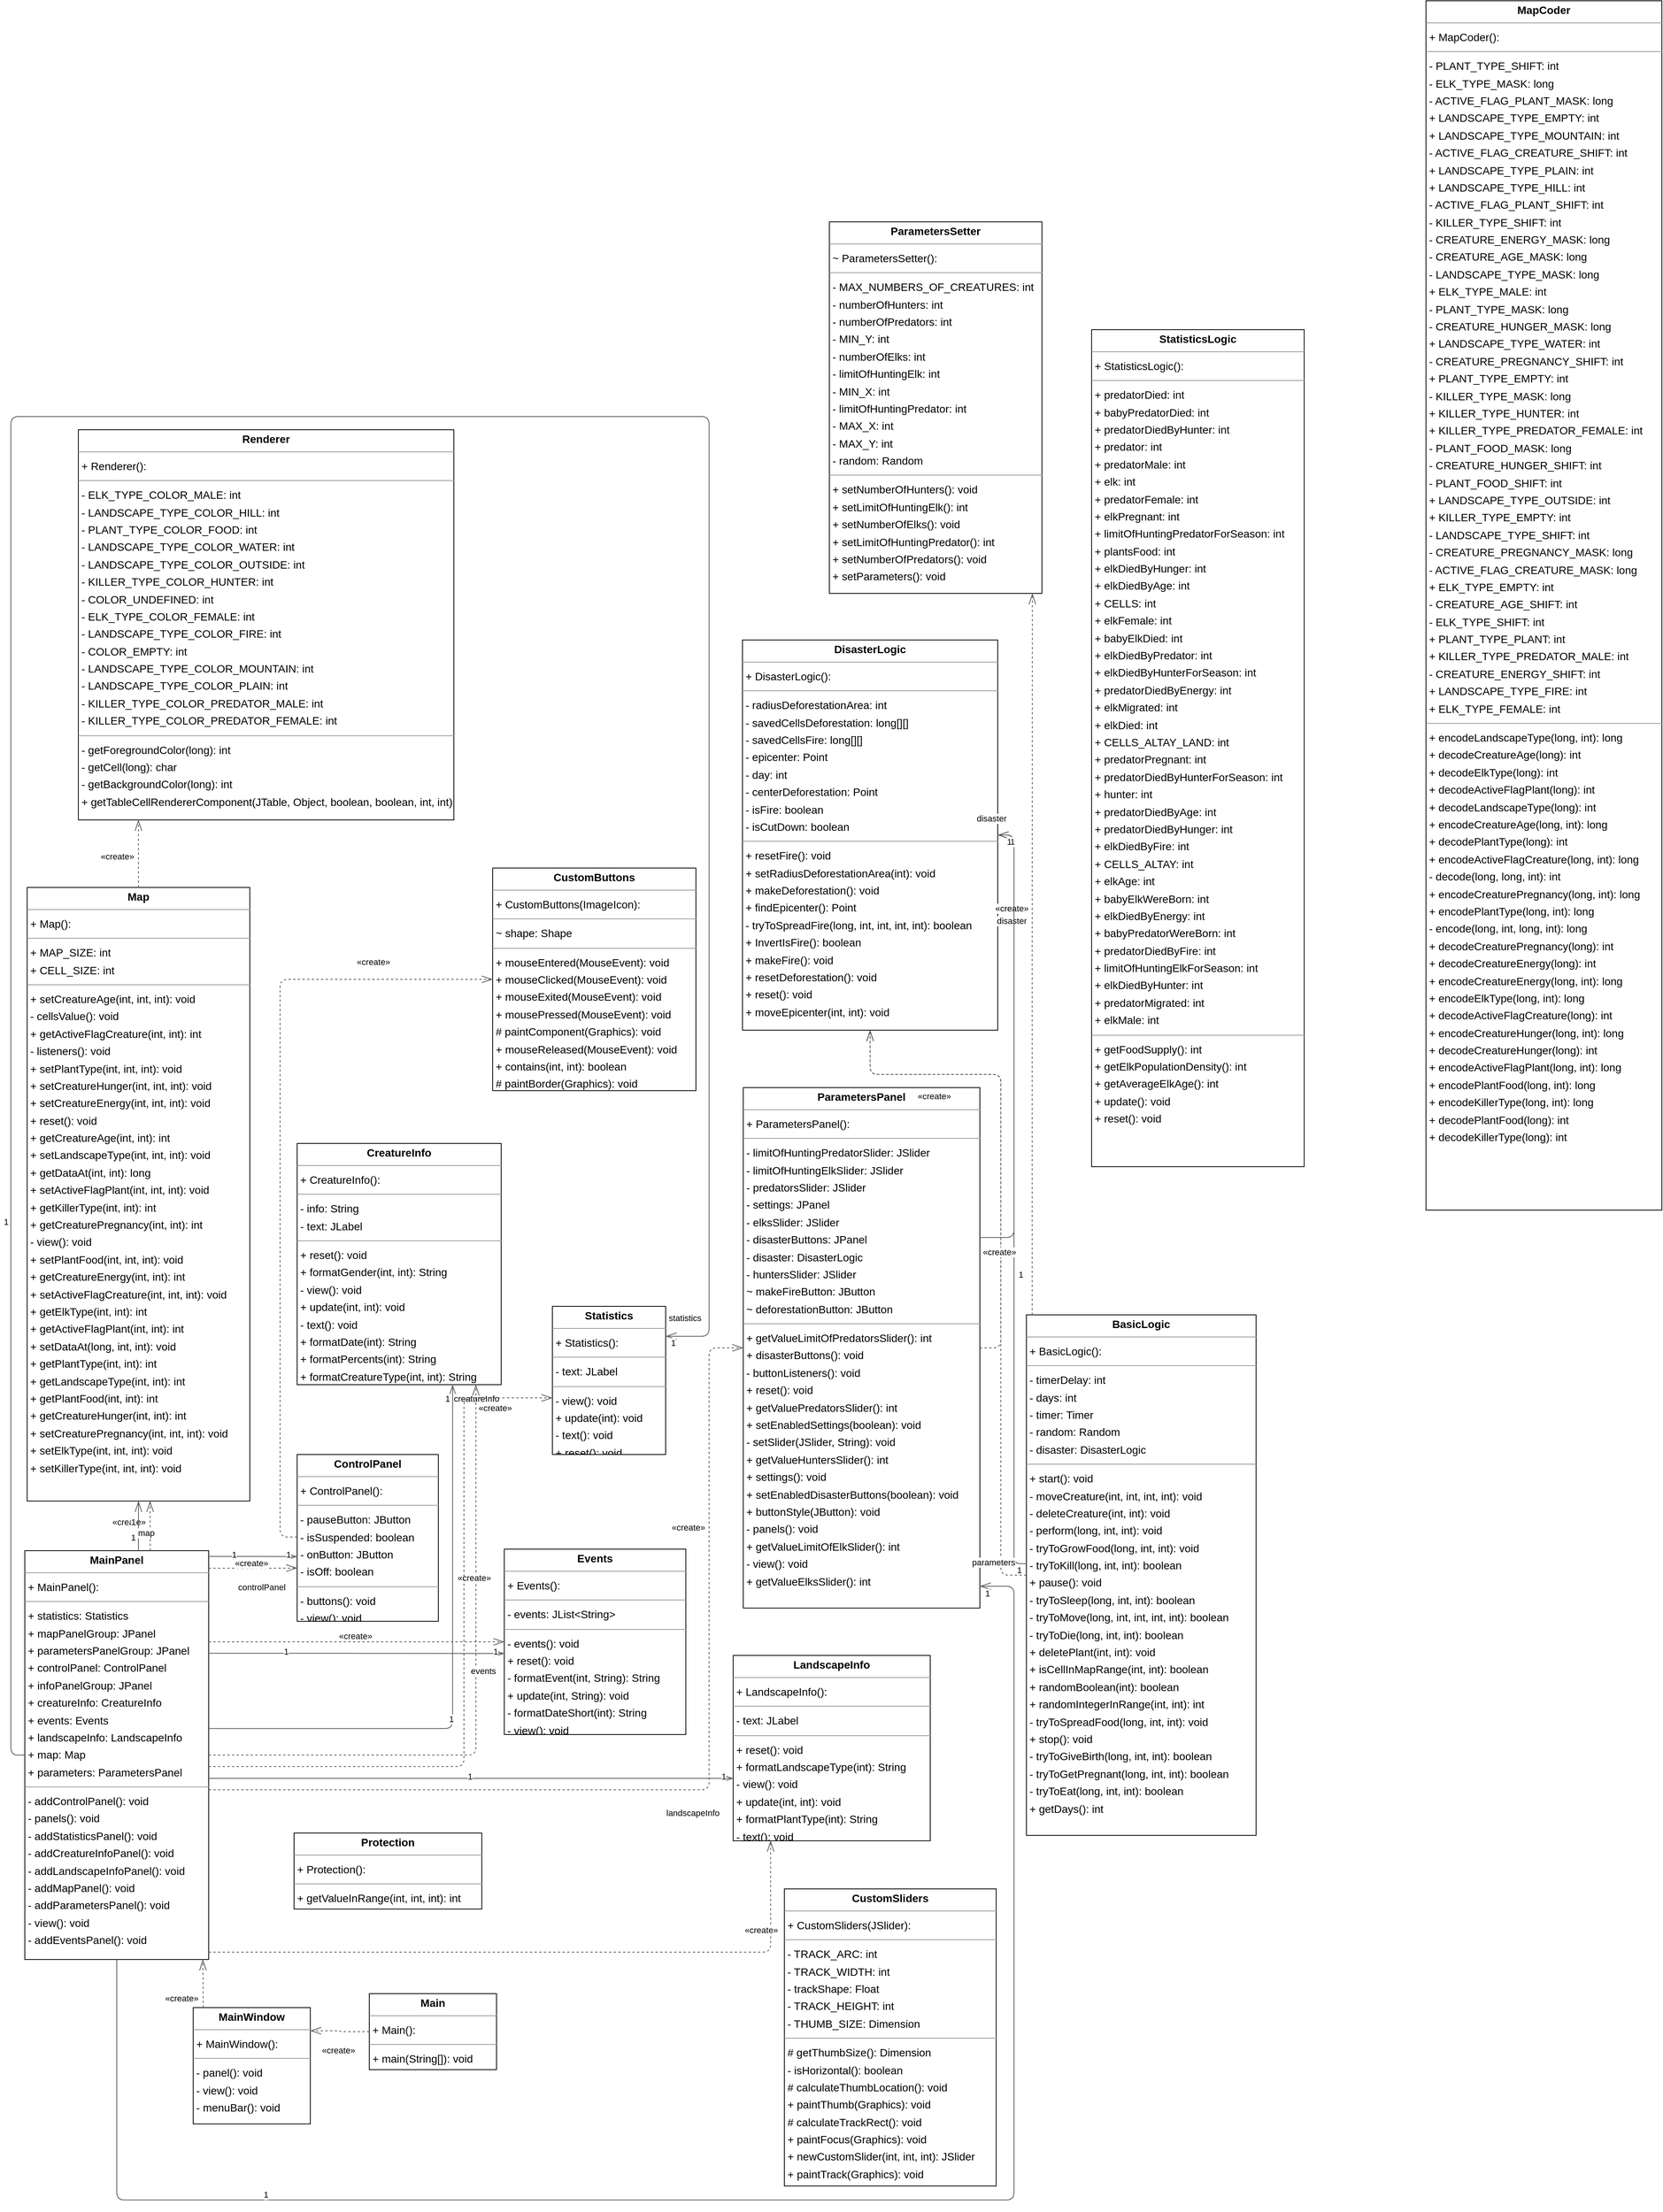 <mxGraphModel dx="0" dy="0" grid="1" gridSize="10" guides="1" tooltips="1" connect="1" arrows="1" fold="1" page="0" pageScale="1" background="none" math="0" shadow="0">
  <root>
    <mxCell id="0" />
    <mxCell id="1" parent="0" />
    <mxCell id="node7" parent="1" vertex="1" value="&lt;p style=&quot;margin:0px;margin-top:4px;text-align:center;&quot;&gt;&lt;b&gt;BasicLogic&lt;/b&gt;&lt;/p&gt;&lt;hr size=&quot;1&quot;/&gt;&lt;p style=&quot;margin:0 0 0 4px;line-height:1.6;&quot;&gt;+ BasicLogic(): &lt;/p&gt;&lt;hr size=&quot;1&quot;/&gt;&lt;p style=&quot;margin:0 0 0 4px;line-height:1.6;&quot;&gt;- timerDelay: int&lt;br/&gt;- days: int&lt;br/&gt;- timer: Timer&lt;br/&gt;- random: Random&lt;br/&gt;- disaster: DisasterLogic&lt;/p&gt;&lt;hr size=&quot;1&quot;/&gt;&lt;p style=&quot;margin:0 0 0 4px;line-height:1.6;&quot;&gt;+ start(): void&lt;br/&gt;- moveCreature(int, int, int, int): void&lt;br/&gt;- deleteCreature(int, int): void&lt;br/&gt;- perform(long, int, int): void&lt;br/&gt;- tryToGrowFood(long, int, int): void&lt;br/&gt;- tryToKill(long, int, int): boolean&lt;br/&gt;+ pause(): void&lt;br/&gt;- tryToSleep(long, int, int): boolean&lt;br/&gt;- tryToMove(long, int, int, int, int): boolean&lt;br/&gt;- tryToDie(long, int, int): boolean&lt;br/&gt;+ deletePlant(int, int): void&lt;br/&gt;+ isCellInMapRange(int, int): boolean&lt;br/&gt;+ randomBoolean(int): boolean&lt;br/&gt;+ randomIntegerInRange(int, int): int&lt;br/&gt;- tryToSpreadFood(long, int, int): void&lt;br/&gt;+ stop(): void&lt;br/&gt;- tryToGiveBirth(long, int, int): boolean&lt;br/&gt;- tryToGetPregnant(long, int, int): boolean&lt;br/&gt;- tryToEat(long, int, int): boolean&lt;br/&gt;+ getDays(): int&lt;/p&gt;" style="verticalAlign=top;align=left;overflow=fill;fontSize=14;fontFamily=Helvetica;html=1;rounded=0;shadow=0;comic=0;labelBackgroundColor=none;strokeWidth=1;">
      <mxGeometry x="1199" y="1680" width="296" height="671" as="geometry" />
    </mxCell>
    <mxCell id="node9" parent="1" vertex="1" value="&lt;p style=&quot;margin:0px;margin-top:4px;text-align:center;&quot;&gt;&lt;b&gt;ControlPanel&lt;/b&gt;&lt;/p&gt;&lt;hr size=&quot;1&quot;/&gt;&lt;p style=&quot;margin:0 0 0 4px;line-height:1.6;&quot;&gt;+ ControlPanel(): &lt;/p&gt;&lt;hr size=&quot;1&quot;/&gt;&lt;p style=&quot;margin:0 0 0 4px;line-height:1.6;&quot;&gt;- pauseButton: JButton&lt;br/&gt;- isSuspended: boolean&lt;br/&gt;- onButton: JButton&lt;br/&gt;- isOff: boolean&lt;/p&gt;&lt;hr size=&quot;1&quot;/&gt;&lt;p style=&quot;margin:0 0 0 4px;line-height:1.6;&quot;&gt;- buttons(): void&lt;br/&gt;- view(): void&lt;/p&gt;" style="verticalAlign=top;align=left;overflow=fill;fontSize=14;fontFamily=Helvetica;html=1;rounded=0;shadow=0;comic=0;labelBackgroundColor=none;strokeWidth=1;">
      <mxGeometry x="259" y="1860" width="182" height="215" as="geometry" />
    </mxCell>
    <mxCell id="node12" parent="1" vertex="1" value="&lt;p style=&quot;margin:0px;margin-top:4px;text-align:center;&quot;&gt;&lt;b&gt;CreatureInfo&lt;/b&gt;&lt;/p&gt;&lt;hr size=&quot;1&quot;/&gt;&lt;p style=&quot;margin:0 0 0 4px;line-height:1.6;&quot;&gt;+ CreatureInfo(): &lt;/p&gt;&lt;hr size=&quot;1&quot;/&gt;&lt;p style=&quot;margin:0 0 0 4px;line-height:1.6;&quot;&gt;- info: String&lt;br/&gt;- text: JLabel&lt;/p&gt;&lt;hr size=&quot;1&quot;/&gt;&lt;p style=&quot;margin:0 0 0 4px;line-height:1.6;&quot;&gt;+ reset(): void&lt;br/&gt;+ formatGender(int, int): String&lt;br/&gt;- view(): void&lt;br/&gt;+ update(int, int): void&lt;br/&gt;- text(): void&lt;br/&gt;+ formatDate(int): String&lt;br/&gt;+ formatPercents(int): String&lt;br/&gt;+ formatCreatureType(int, int): String&lt;/p&gt;" style="verticalAlign=top;align=left;overflow=fill;fontSize=14;fontFamily=Helvetica;html=1;rounded=0;shadow=0;comic=0;labelBackgroundColor=none;strokeWidth=1;">
      <mxGeometry x="259" y="1459" width="263" height="311" as="geometry" />
    </mxCell>
    <mxCell id="node16" parent="1" vertex="1" value="&lt;p style=&quot;margin:0px;margin-top:4px;text-align:center;&quot;&gt;&lt;b&gt;CustomButtons&lt;/b&gt;&lt;/p&gt;&lt;hr size=&quot;1&quot;/&gt;&lt;p style=&quot;margin:0 0 0 4px;line-height:1.6;&quot;&gt;+ CustomButtons(ImageIcon): &lt;/p&gt;&lt;hr size=&quot;1&quot;/&gt;&lt;p style=&quot;margin:0 0 0 4px;line-height:1.6;&quot;&gt;~ shape: Shape&lt;/p&gt;&lt;hr size=&quot;1&quot;/&gt;&lt;p style=&quot;margin:0 0 0 4px;line-height:1.6;&quot;&gt;+ mouseEntered(MouseEvent): void&lt;br/&gt;+ mouseClicked(MouseEvent): void&lt;br/&gt;+ mouseExited(MouseEvent): void&lt;br/&gt;+ mousePressed(MouseEvent): void&lt;br/&gt;# paintComponent(Graphics): void&lt;br/&gt;+ mouseReleased(MouseEvent): void&lt;br/&gt;+ contains(int, int): boolean&lt;br/&gt;# paintBorder(Graphics): void&lt;/p&gt;" style="verticalAlign=top;align=left;overflow=fill;fontSize=14;fontFamily=Helvetica;html=1;rounded=0;shadow=0;comic=0;labelBackgroundColor=none;strokeWidth=1;">
      <mxGeometry x="511" y="1104" width="262" height="287" as="geometry" />
    </mxCell>
    <mxCell id="node5" parent="1" vertex="1" value="&lt;p style=&quot;margin:0px;margin-top:4px;text-align:center;&quot;&gt;&lt;b&gt;CustomSliders&lt;/b&gt;&lt;/p&gt;&lt;hr size=&quot;1&quot;/&gt;&lt;p style=&quot;margin:0 0 0 4px;line-height:1.6;&quot;&gt;+ CustomSliders(JSlider): &lt;/p&gt;&lt;hr size=&quot;1&quot;/&gt;&lt;p style=&quot;margin:0 0 0 4px;line-height:1.6;&quot;&gt;- TRACK_ARC: int&lt;br/&gt;- TRACK_WIDTH: int&lt;br/&gt;- trackShape: Float&lt;br/&gt;- TRACK_HEIGHT: int&lt;br/&gt;- THUMB_SIZE: Dimension&lt;/p&gt;&lt;hr size=&quot;1&quot;/&gt;&lt;p style=&quot;margin:0 0 0 4px;line-height:1.6;&quot;&gt;# getThumbSize(): Dimension&lt;br/&gt;- isHorizontal(): boolean&lt;br/&gt;# calculateThumbLocation(): void&lt;br/&gt;+ paintThumb(Graphics): void&lt;br/&gt;# calculateTrackRect(): void&lt;br/&gt;+ paintFocus(Graphics): void&lt;br/&gt;+ newCustomSlider(int, int, int): JSlider&lt;br/&gt;+ paintTrack(Graphics): void&lt;/p&gt;" style="verticalAlign=top;align=left;overflow=fill;fontSize=14;fontFamily=Helvetica;html=1;rounded=0;shadow=0;comic=0;labelBackgroundColor=none;strokeWidth=1;">
      <mxGeometry x="887" y="2420" width="273" height="383" as="geometry" />
    </mxCell>
    <mxCell id="node4" parent="1" vertex="1" value="&lt;p style=&quot;margin:0px;margin-top:4px;text-align:center;&quot;&gt;&lt;b&gt;DisasterLogic&lt;/b&gt;&lt;/p&gt;&lt;hr size=&quot;1&quot;/&gt;&lt;p style=&quot;margin:0 0 0 4px;line-height:1.6;&quot;&gt;+ DisasterLogic(): &lt;/p&gt;&lt;hr size=&quot;1&quot;/&gt;&lt;p style=&quot;margin:0 0 0 4px;line-height:1.6;&quot;&gt;- radiusDeforestationArea: int&lt;br/&gt;- savedCellsDeforestation: long[][]&lt;br/&gt;- savedCellsFire: long[][]&lt;br/&gt;- epicenter: Point&lt;br/&gt;- day: int&lt;br/&gt;- centerDeforestation: Point&lt;br/&gt;- isFire: boolean&lt;br/&gt;- isCutDown: boolean&lt;/p&gt;&lt;hr size=&quot;1&quot;/&gt;&lt;p style=&quot;margin:0 0 0 4px;line-height:1.6;&quot;&gt;+ resetFire(): void&lt;br/&gt;+ setRadiusDeforestationArea(int): void&lt;br/&gt;+ makeDeforestation(): void&lt;br/&gt;+ findEpicenter(): Point&lt;br/&gt;- tryToSpreadFire(long, int, int, int, int): boolean&lt;br/&gt;+ InvertIsFire(): boolean&lt;br/&gt;+ makeFire(): void&lt;br/&gt;+ resetDeforestation(): void&lt;br/&gt;+ reset(): void&lt;br/&gt;+ moveEpicenter(int, int): void&lt;/p&gt;" style="verticalAlign=top;align=left;overflow=fill;fontSize=14;fontFamily=Helvetica;html=1;rounded=0;shadow=0;comic=0;labelBackgroundColor=none;strokeWidth=1;">
      <mxGeometry x="833" y="810" width="329" height="503" as="geometry" />
    </mxCell>
    <mxCell id="node6" parent="1" vertex="1" value="&lt;p style=&quot;margin:0px;margin-top:4px;text-align:center;&quot;&gt;&lt;b&gt;Events&lt;/b&gt;&lt;/p&gt;&lt;hr size=&quot;1&quot;/&gt;&lt;p style=&quot;margin:0 0 0 4px;line-height:1.6;&quot;&gt;+ Events(): &lt;/p&gt;&lt;hr size=&quot;1&quot;/&gt;&lt;p style=&quot;margin:0 0 0 4px;line-height:1.6;&quot;&gt;- events: JList&amp;lt;String&amp;gt;&lt;/p&gt;&lt;hr size=&quot;1&quot;/&gt;&lt;p style=&quot;margin:0 0 0 4px;line-height:1.6;&quot;&gt;- events(): void&lt;br/&gt;+ reset(): void&lt;br/&gt;- formatEvent(int, String): String&lt;br/&gt;+ update(int, String): void&lt;br/&gt;- formatDateShort(int): String&lt;br/&gt;- view(): void&lt;/p&gt;" style="verticalAlign=top;align=left;overflow=fill;fontSize=14;fontFamily=Helvetica;html=1;rounded=0;shadow=0;comic=0;labelBackgroundColor=none;strokeWidth=1;">
      <mxGeometry x="526" y="1982" width="234" height="239" as="geometry" />
    </mxCell>
    <mxCell id="node0" parent="1" vertex="1" value="&lt;p style=&quot;margin:0px;margin-top:4px;text-align:center;&quot;&gt;&lt;b&gt;LandscapeInfo&lt;/b&gt;&lt;/p&gt;&lt;hr size=&quot;1&quot;/&gt;&lt;p style=&quot;margin:0 0 0 4px;line-height:1.6;&quot;&gt;+ LandscapeInfo(): &lt;/p&gt;&lt;hr size=&quot;1&quot;/&gt;&lt;p style=&quot;margin:0 0 0 4px;line-height:1.6;&quot;&gt;- text: JLabel&lt;/p&gt;&lt;hr size=&quot;1&quot;/&gt;&lt;p style=&quot;margin:0 0 0 4px;line-height:1.6;&quot;&gt;+ reset(): void&lt;br/&gt;+ formatLandscapeType(int): String&lt;br/&gt;- view(): void&lt;br/&gt;+ update(int, int): void&lt;br/&gt;+ formatPlantType(int): String&lt;br/&gt;- text(): void&lt;/p&gt;" style="verticalAlign=top;align=left;overflow=fill;fontSize=14;fontFamily=Helvetica;html=1;rounded=0;shadow=0;comic=0;labelBackgroundColor=none;strokeWidth=1;">
      <mxGeometry x="821" y="2119" width="254" height="239" as="geometry" />
    </mxCell>
    <mxCell id="node10" parent="1" vertex="1" value="&lt;p style=&quot;margin:0px;margin-top:4px;text-align:center;&quot;&gt;&lt;b&gt;Main&lt;/b&gt;&lt;/p&gt;&lt;hr size=&quot;1&quot;/&gt;&lt;p style=&quot;margin:0 0 0 4px;line-height:1.6;&quot;&gt;+ Main(): &lt;/p&gt;&lt;hr size=&quot;1&quot;/&gt;&lt;p style=&quot;margin:0 0 0 4px;line-height:1.6;&quot;&gt;+ main(String[]): void&lt;/p&gt;" style="verticalAlign=top;align=left;overflow=fill;fontSize=14;fontFamily=Helvetica;html=1;rounded=0;shadow=0;comic=0;labelBackgroundColor=none;strokeWidth=1;">
      <mxGeometry x="352" y="2555" width="164" height="98" as="geometry" />
    </mxCell>
    <mxCell id="node13" parent="1" vertex="1" value="&lt;p style=&quot;margin:0px;margin-top:4px;text-align:center;&quot;&gt;&lt;b&gt;MainPanel&lt;/b&gt;&lt;/p&gt;&lt;hr size=&quot;1&quot;/&gt;&lt;p style=&quot;margin:0 0 0 4px;line-height:1.6;&quot;&gt;+ MainPanel(): &lt;/p&gt;&lt;hr size=&quot;1&quot;/&gt;&lt;p style=&quot;margin:0 0 0 4px;line-height:1.6;&quot;&gt;+ statistics: Statistics&lt;br/&gt;+ mapPanelGroup: JPanel&lt;br/&gt;+ parametersPanelGroup: JPanel&lt;br/&gt;+ controlPanel: ControlPanel&lt;br/&gt;+ infoPanelGroup: JPanel&lt;br/&gt;+ creatureInfo: CreatureInfo&lt;br/&gt;+ events: Events&lt;br/&gt;+ landscapeInfo: LandscapeInfo&lt;br/&gt;+ map: Map&lt;br/&gt;+ parameters: ParametersPanel&lt;/p&gt;&lt;hr size=&quot;1&quot;/&gt;&lt;p style=&quot;margin:0 0 0 4px;line-height:1.6;&quot;&gt;- addControlPanel(): void&lt;br/&gt;- panels(): void&lt;br/&gt;- addStatisticsPanel(): void&lt;br/&gt;- addCreatureInfoPanel(): void&lt;br/&gt;- addLandscapeInfoPanel(): void&lt;br/&gt;- addMapPanel(): void&lt;br/&gt;- addParametersPanel(): void&lt;br/&gt;- view(): void&lt;br/&gt;- addEventsPanel(): void&lt;/p&gt;" style="verticalAlign=top;align=left;overflow=fill;fontSize=14;fontFamily=Helvetica;html=1;rounded=0;shadow=0;comic=0;labelBackgroundColor=none;strokeWidth=1;">
      <mxGeometry x="-92" y="1984" width="237" height="527" as="geometry" />
    </mxCell>
    <mxCell id="node14" parent="1" vertex="1" value="&lt;p style=&quot;margin:0px;margin-top:4px;text-align:center;&quot;&gt;&lt;b&gt;MainWindow&lt;/b&gt;&lt;/p&gt;&lt;hr size=&quot;1&quot;/&gt;&lt;p style=&quot;margin:0 0 0 4px;line-height:1.6;&quot;&gt;+ MainWindow(): &lt;/p&gt;&lt;hr size=&quot;1&quot;/&gt;&lt;p style=&quot;margin:0 0 0 4px;line-height:1.6;&quot;&gt;- panel(): void&lt;br/&gt;- view(): void&lt;br/&gt;- menuBar(): void&lt;/p&gt;" style="verticalAlign=top;align=left;overflow=fill;fontSize=14;fontFamily=Helvetica;html=1;rounded=0;shadow=0;comic=0;labelBackgroundColor=none;strokeWidth=1;">
      <mxGeometry x="125" y="2573" width="151" height="150" as="geometry" />
    </mxCell>
    <mxCell id="node18" parent="1" vertex="1" value="&lt;p style=&quot;margin:0px;margin-top:4px;text-align:center;&quot;&gt;&lt;b&gt;Map&lt;/b&gt;&lt;/p&gt;&lt;hr size=&quot;1&quot;/&gt;&lt;p style=&quot;margin:0 0 0 4px;line-height:1.6;&quot;&gt;+ Map(): &lt;/p&gt;&lt;hr size=&quot;1&quot;/&gt;&lt;p style=&quot;margin:0 0 0 4px;line-height:1.6;&quot;&gt;+ MAP_SIZE: int&lt;br/&gt;+ CELL_SIZE: int&lt;/p&gt;&lt;hr size=&quot;1&quot;/&gt;&lt;p style=&quot;margin:0 0 0 4px;line-height:1.6;&quot;&gt;+ setCreatureAge(int, int, int): void&lt;br/&gt;- cellsValue(): void&lt;br/&gt;+ getActiveFlagCreature(int, int): int&lt;br/&gt;- listeners(): void&lt;br/&gt;+ setPlantType(int, int, int): void&lt;br/&gt;+ setCreatureHunger(int, int, int): void&lt;br/&gt;+ setCreatureEnergy(int, int, int): void&lt;br/&gt;+ reset(): void&lt;br/&gt;+ getCreatureAge(int, int): int&lt;br/&gt;+ setLandscapeType(int, int, int): void&lt;br/&gt;+ getDataAt(int, int): long&lt;br/&gt;+ setActiveFlagPlant(int, int, int): void&lt;br/&gt;+ getKillerType(int, int): int&lt;br/&gt;+ getCreaturePregnancy(int, int): int&lt;br/&gt;- view(): void&lt;br/&gt;+ setPlantFood(int, int, int): void&lt;br/&gt;+ getCreatureEnergy(int, int): int&lt;br/&gt;+ setActiveFlagCreature(int, int, int): void&lt;br/&gt;+ getElkType(int, int): int&lt;br/&gt;+ getActiveFlagPlant(int, int): int&lt;br/&gt;+ setDataAt(long, int, int): void&lt;br/&gt;+ getPlantType(int, int): int&lt;br/&gt;+ getLandscapeType(int, int): int&lt;br/&gt;+ getPlantFood(int, int): int&lt;br/&gt;+ getCreatureHunger(int, int): int&lt;br/&gt;+ setCreaturePregnancy(int, int, int): void&lt;br/&gt;+ setElkType(int, int, int): void&lt;br/&gt;+ setKillerType(int, int, int): void&lt;/p&gt;" style="verticalAlign=top;align=left;overflow=fill;fontSize=14;fontFamily=Helvetica;html=1;rounded=0;shadow=0;comic=0;labelBackgroundColor=none;strokeWidth=1;">
      <mxGeometry x="-89" y="1129" width="287" height="791" as="geometry" />
    </mxCell>
    <mxCell id="node1" parent="1" vertex="1" value="&lt;p style=&quot;margin:0px;margin-top:4px;text-align:center;&quot;&gt;&lt;b&gt;MapCoder&lt;/b&gt;&lt;/p&gt;&lt;hr size=&quot;1&quot;/&gt;&lt;p style=&quot;margin:0 0 0 4px;line-height:1.6;&quot;&gt;+ MapCoder(): &lt;/p&gt;&lt;hr size=&quot;1&quot;/&gt;&lt;p style=&quot;margin:0 0 0 4px;line-height:1.6;&quot;&gt;- PLANT_TYPE_SHIFT: int&lt;br/&gt;- ELK_TYPE_MASK: long&lt;br/&gt;- ACTIVE_FLAG_PLANT_MASK: long&lt;br/&gt;+ LANDSCAPE_TYPE_EMPTY: int&lt;br/&gt;+ LANDSCAPE_TYPE_MOUNTAIN: int&lt;br/&gt;- ACTIVE_FLAG_CREATURE_SHIFT: int&lt;br/&gt;+ LANDSCAPE_TYPE_PLAIN: int&lt;br/&gt;+ LANDSCAPE_TYPE_HILL: int&lt;br/&gt;- ACTIVE_FLAG_PLANT_SHIFT: int&lt;br/&gt;- KILLER_TYPE_SHIFT: int&lt;br/&gt;- CREATURE_ENERGY_MASK: long&lt;br/&gt;- CREATURE_AGE_MASK: long&lt;br/&gt;- LANDSCAPE_TYPE_MASK: long&lt;br/&gt;+ ELK_TYPE_MALE: int&lt;br/&gt;- PLANT_TYPE_MASK: long&lt;br/&gt;- CREATURE_HUNGER_MASK: long&lt;br/&gt;+ LANDSCAPE_TYPE_WATER: int&lt;br/&gt;- CREATURE_PREGNANCY_SHIFT: int&lt;br/&gt;+ PLANT_TYPE_EMPTY: int&lt;br/&gt;- KILLER_TYPE_MASK: long&lt;br/&gt;+ KILLER_TYPE_HUNTER: int&lt;br/&gt;+ KILLER_TYPE_PREDATOR_FEMALE: int&lt;br/&gt;- PLANT_FOOD_MASK: long&lt;br/&gt;- CREATURE_HUNGER_SHIFT: int&lt;br/&gt;- PLANT_FOOD_SHIFT: int&lt;br/&gt;+ LANDSCAPE_TYPE_OUTSIDE: int&lt;br/&gt;+ KILLER_TYPE_EMPTY: int&lt;br/&gt;- LANDSCAPE_TYPE_SHIFT: int&lt;br/&gt;- CREATURE_PREGNANCY_MASK: long&lt;br/&gt;- ACTIVE_FLAG_CREATURE_MASK: long&lt;br/&gt;+ ELK_TYPE_EMPTY: int&lt;br/&gt;- CREATURE_AGE_SHIFT: int&lt;br/&gt;- ELK_TYPE_SHIFT: int&lt;br/&gt;+ PLANT_TYPE_PLANT: int&lt;br/&gt;+ KILLER_TYPE_PREDATOR_MALE: int&lt;br/&gt;- CREATURE_ENERGY_SHIFT: int&lt;br/&gt;+ LANDSCAPE_TYPE_FIRE: int&lt;br/&gt;+ ELK_TYPE_FEMALE: int&lt;/p&gt;&lt;hr size=&quot;1&quot;/&gt;&lt;p style=&quot;margin:0 0 0 4px;line-height:1.6;&quot;&gt;+ encodeLandscapeType(long, int): long&lt;br/&gt;+ decodeCreatureAge(long): int&lt;br/&gt;+ decodeElkType(long): int&lt;br/&gt;+ decodeActiveFlagPlant(long): int&lt;br/&gt;+ decodeLandscapeType(long): int&lt;br/&gt;+ encodeCreatureAge(long, int): long&lt;br/&gt;+ decodePlantType(long): int&lt;br/&gt;+ encodeActiveFlagCreature(long, int): long&lt;br/&gt;- decode(long, long, int): int&lt;br/&gt;+ encodeCreaturePregnancy(long, int): long&lt;br/&gt;+ encodePlantType(long, int): long&lt;br/&gt;- encode(long, int, long, int): long&lt;br/&gt;+ decodeCreaturePregnancy(long): int&lt;br/&gt;+ decodeCreatureEnergy(long): int&lt;br/&gt;+ encodeCreatureEnergy(long, int): long&lt;br/&gt;+ encodeElkType(long, int): long&lt;br/&gt;+ decodeActiveFlagCreature(long): int&lt;br/&gt;+ encodeCreatureHunger(long, int): long&lt;br/&gt;+ decodeCreatureHunger(long): int&lt;br/&gt;+ encodeActiveFlagPlant(long, int): long&lt;br/&gt;+ encodePlantFood(long, int): long&lt;br/&gt;+ encodeKillerType(long, int): long&lt;br/&gt;+ decodePlantFood(long): int&lt;br/&gt;+ decodeKillerType(long): int&lt;/p&gt;" style="verticalAlign=top;align=left;overflow=fill;fontSize=14;fontFamily=Helvetica;html=1;rounded=0;shadow=0;comic=0;labelBackgroundColor=none;strokeWidth=1;">
      <mxGeometry x="1714" y="-14" width="304" height="1559" as="geometry" />
    </mxCell>
    <mxCell id="node3" parent="1" vertex="1" value="&lt;p style=&quot;margin:0px;margin-top:4px;text-align:center;&quot;&gt;&lt;b&gt;ParametersPanel&lt;/b&gt;&lt;/p&gt;&lt;hr size=&quot;1&quot;/&gt;&lt;p style=&quot;margin:0 0 0 4px;line-height:1.6;&quot;&gt;+ ParametersPanel(): &lt;/p&gt;&lt;hr size=&quot;1&quot;/&gt;&lt;p style=&quot;margin:0 0 0 4px;line-height:1.6;&quot;&gt;- limitOfHuntingPredatorSlider: JSlider&lt;br/&gt;- limitOfHuntingElkSlider: JSlider&lt;br/&gt;- predatorsSlider: JSlider&lt;br/&gt;- settings: JPanel&lt;br/&gt;- elksSlider: JSlider&lt;br/&gt;- disasterButtons: JPanel&lt;br/&gt;- disaster: DisasterLogic&lt;br/&gt;- huntersSlider: JSlider&lt;br/&gt;~ makeFireButton: JButton&lt;br/&gt;~ deforestationButton: JButton&lt;/p&gt;&lt;hr size=&quot;1&quot;/&gt;&lt;p style=&quot;margin:0 0 0 4px;line-height:1.6;&quot;&gt;+ getValueLimitOfPredatorsSlider(): int&lt;br/&gt;+ disasterButtons(): void&lt;br/&gt;- buttonListeners(): void&lt;br/&gt;+ reset(): void&lt;br/&gt;+ getValuePredatorsSlider(): int&lt;br/&gt;+ setEnabledSettings(boolean): void&lt;br/&gt;- setSlider(JSlider, String): void&lt;br/&gt;+ getValueHuntersSlider(): int&lt;br/&gt;+ settings(): void&lt;br/&gt;+ setEnabledDisasterButtons(boolean): void&lt;br/&gt;+ buttonStyle(JButton): void&lt;br/&gt;- panels(): void&lt;br/&gt;+ getValueLimitOfElkSlider(): int&lt;br/&gt;- view(): void&lt;br/&gt;+ getValueElksSlider(): int&lt;/p&gt;" style="verticalAlign=top;align=left;overflow=fill;fontSize=14;fontFamily=Helvetica;html=1;rounded=0;shadow=0;comic=0;labelBackgroundColor=none;strokeWidth=1;">
      <mxGeometry x="834" y="1387" width="305" height="671" as="geometry" />
    </mxCell>
    <mxCell id="node15" parent="1" vertex="1" value="&lt;p style=&quot;margin:0px;margin-top:4px;text-align:center;&quot;&gt;&lt;b&gt;ParametersSetter&lt;/b&gt;&lt;/p&gt;&lt;hr size=&quot;1&quot;/&gt;&lt;p style=&quot;margin:0 0 0 4px;line-height:1.6;&quot;&gt;~ ParametersSetter(): &lt;/p&gt;&lt;hr size=&quot;1&quot;/&gt;&lt;p style=&quot;margin:0 0 0 4px;line-height:1.6;&quot;&gt;- MAX_NUMBERS_OF_CREATURES: int&lt;br/&gt;- numberOfHunters: int&lt;br/&gt;- numberOfPredators: int&lt;br/&gt;- MIN_Y: int&lt;br/&gt;- numberOfElks: int&lt;br/&gt;- limitOfHuntingElk: int&lt;br/&gt;- MIN_X: int&lt;br/&gt;- limitOfHuntingPredator: int&lt;br/&gt;- MAX_X: int&lt;br/&gt;- MAX_Y: int&lt;br/&gt;- random: Random&lt;/p&gt;&lt;hr size=&quot;1&quot;/&gt;&lt;p style=&quot;margin:0 0 0 4px;line-height:1.6;&quot;&gt;+ setNumberOfHunters(): void&lt;br/&gt;+ setLimitOfHuntingElk(): int&lt;br/&gt;+ setNumberOfElks(): void&lt;br/&gt;+ setLimitOfHuntingPredator(): int&lt;br/&gt;+ setNumberOfPredators(): void&lt;br/&gt;+ setParameters(): void&lt;/p&gt;" style="verticalAlign=top;align=left;overflow=fill;fontSize=14;fontFamily=Helvetica;html=1;rounded=0;shadow=0;comic=0;labelBackgroundColor=none;strokeWidth=1;">
      <mxGeometry x="945" y="271" width="274" height="479" as="geometry" />
    </mxCell>
    <mxCell id="node2" parent="1" vertex="1" value="&lt;p style=&quot;margin:0px;margin-top:4px;text-align:center;&quot;&gt;&lt;b&gt;Protection&lt;/b&gt;&lt;/p&gt;&lt;hr size=&quot;1&quot;/&gt;&lt;p style=&quot;margin:0 0 0 4px;line-height:1.6;&quot;&gt;+ Protection(): &lt;/p&gt;&lt;hr size=&quot;1&quot;/&gt;&lt;p style=&quot;margin:0 0 0 4px;line-height:1.6;&quot;&gt;+ getValueInRange(int, int, int): int&lt;/p&gt;" style="verticalAlign=top;align=left;overflow=fill;fontSize=14;fontFamily=Helvetica;html=1;rounded=0;shadow=0;comic=0;labelBackgroundColor=none;strokeWidth=1;">
      <mxGeometry x="255" y="2348" width="242" height="98" as="geometry" />
    </mxCell>
    <mxCell id="node11" parent="1" vertex="1" value="&lt;p style=&quot;margin:0px;margin-top:4px;text-align:center;&quot;&gt;&lt;b&gt;Renderer&lt;/b&gt;&lt;/p&gt;&lt;hr size=&quot;1&quot;/&gt;&lt;p style=&quot;margin:0 0 0 4px;line-height:1.6;&quot;&gt;+ Renderer(): &lt;/p&gt;&lt;hr size=&quot;1&quot;/&gt;&lt;p style=&quot;margin:0 0 0 4px;line-height:1.6;&quot;&gt;- ELK_TYPE_COLOR_MALE: int&lt;br/&gt;- LANDSCAPE_TYPE_COLOR_HILL: int&lt;br/&gt;- PLANT_TYPE_COLOR_FOOD: int&lt;br/&gt;- LANDSCAPE_TYPE_COLOR_WATER: int&lt;br/&gt;- LANDSCAPE_TYPE_COLOR_OUTSIDE: int&lt;br/&gt;- KILLER_TYPE_COLOR_HUNTER: int&lt;br/&gt;- COLOR_UNDEFINED: int&lt;br/&gt;- ELK_TYPE_COLOR_FEMALE: int&lt;br/&gt;- LANDSCAPE_TYPE_COLOR_FIRE: int&lt;br/&gt;- COLOR_EMPTY: int&lt;br/&gt;- LANDSCAPE_TYPE_COLOR_MOUNTAIN: int&lt;br/&gt;- LANDSCAPE_TYPE_COLOR_PLAIN: int&lt;br/&gt;- KILLER_TYPE_COLOR_PREDATOR_MALE: int&lt;br/&gt;- KILLER_TYPE_COLOR_PREDATOR_FEMALE: int&lt;/p&gt;&lt;hr size=&quot;1&quot;/&gt;&lt;p style=&quot;margin:0 0 0 4px;line-height:1.6;&quot;&gt;- getForegroundColor(long): int&lt;br/&gt;- getCell(long): char&lt;br/&gt;- getBackgroundColor(long): int&lt;br/&gt;+ getTableCellRendererComponent(JTable, Object, boolean, boolean, int, int): Component&lt;/p&gt;" style="verticalAlign=top;align=left;overflow=fill;fontSize=14;fontFamily=Helvetica;html=1;rounded=0;shadow=0;comic=0;labelBackgroundColor=none;strokeWidth=1;">
      <mxGeometry x="-23" y="539" width="484" height="503" as="geometry" />
    </mxCell>
    <mxCell id="node8" parent="1" vertex="1" value="&lt;p style=&quot;margin:0px;margin-top:4px;text-align:center;&quot;&gt;&lt;b&gt;Statistics&lt;/b&gt;&lt;/p&gt;&lt;hr size=&quot;1&quot;/&gt;&lt;p style=&quot;margin:0 0 0 4px;line-height:1.6;&quot;&gt;+ Statistics(): &lt;/p&gt;&lt;hr size=&quot;1&quot;/&gt;&lt;p style=&quot;margin:0 0 0 4px;line-height:1.6;&quot;&gt;- text: JLabel&lt;/p&gt;&lt;hr size=&quot;1&quot;/&gt;&lt;p style=&quot;margin:0 0 0 4px;line-height:1.6;&quot;&gt;- view(): void&lt;br/&gt;+ update(int): void&lt;br/&gt;- text(): void&lt;br/&gt;+ reset(): void&lt;/p&gt;" style="verticalAlign=top;align=left;overflow=fill;fontSize=14;fontFamily=Helvetica;html=1;rounded=0;shadow=0;comic=0;labelBackgroundColor=none;strokeWidth=1;">
      <mxGeometry x="588" y="1669" width="146" height="191" as="geometry" />
    </mxCell>
    <mxCell id="node17" parent="1" vertex="1" value="&lt;p style=&quot;margin:0px;margin-top:4px;text-align:center;&quot;&gt;&lt;b&gt;StatisticsLogic&lt;/b&gt;&lt;/p&gt;&lt;hr size=&quot;1&quot;/&gt;&lt;p style=&quot;margin:0 0 0 4px;line-height:1.6;&quot;&gt;+ StatisticsLogic(): &lt;/p&gt;&lt;hr size=&quot;1&quot;/&gt;&lt;p style=&quot;margin:0 0 0 4px;line-height:1.6;&quot;&gt;+ predatorDied: int&lt;br/&gt;+ babyPredatorDied: int&lt;br/&gt;+ predatorDiedByHunter: int&lt;br/&gt;+ predator: int&lt;br/&gt;+ predatorMale: int&lt;br/&gt;+ elk: int&lt;br/&gt;+ predatorFemale: int&lt;br/&gt;+ elkPregnant: int&lt;br/&gt;+ limitOfHuntingPredatorForSeason: int&lt;br/&gt;+ plantsFood: int&lt;br/&gt;+ elkDiedByHunger: int&lt;br/&gt;+ elkDiedByAge: int&lt;br/&gt;+ CELLS: int&lt;br/&gt;+ elkFemale: int&lt;br/&gt;+ babyElkDied: int&lt;br/&gt;+ elkDiedByPredator: int&lt;br/&gt;+ elkDiedByHunterForSeason: int&lt;br/&gt;+ predatorDiedByEnergy: int&lt;br/&gt;+ elkMigrated: int&lt;br/&gt;+ elkDied: int&lt;br/&gt;+ CELLS_ALTAY_LAND: int&lt;br/&gt;+ predatorPregnant: int&lt;br/&gt;+ predatorDiedByHunterForSeason: int&lt;br/&gt;+ hunter: int&lt;br/&gt;+ predatorDiedByAge: int&lt;br/&gt;+ predatorDiedByHunger: int&lt;br/&gt;+ elkDiedByFire: int&lt;br/&gt;+ CELLS_ALTAY: int&lt;br/&gt;+ elkAge: int&lt;br/&gt;+ babyElkWereBorn: int&lt;br/&gt;+ elkDiedByEnergy: int&lt;br/&gt;+ babyPredatorWereBorn: int&lt;br/&gt;+ predatorDiedByFire: int&lt;br/&gt;+ limitOfHuntingElkForSeason: int&lt;br/&gt;+ elkDiedByHunter: int&lt;br/&gt;+ predatorMigrated: int&lt;br/&gt;+ elkMale: int&lt;/p&gt;&lt;hr size=&quot;1&quot;/&gt;&lt;p style=&quot;margin:0 0 0 4px;line-height:1.6;&quot;&gt;+ getFoodSupply(): int&lt;br/&gt;+ getElkPopulationDensity(): int&lt;br/&gt;+ getAverageElkAge(): int&lt;br/&gt;+ update(): void&lt;br/&gt;+ reset(): void&lt;/p&gt;" style="verticalAlign=top;align=left;overflow=fill;fontSize=14;fontFamily=Helvetica;html=1;rounded=0;shadow=0;comic=0;labelBackgroundColor=none;strokeWidth=1;">
      <mxGeometry x="1283" y="410" width="274" height="1079" as="geometry" />
    </mxCell>
    <mxCell id="edge19" edge="1" value="" parent="1" source="node7" target="node4" style="html=1;rounded=1;edgeStyle=orthogonalEdgeStyle;dashed=0;startArrow=diamondThinstartSize=12;endArrow=openThin;endSize=12;strokeColor=#595959;exitX=0.000;exitY=0.478;exitDx=0;exitDy=0;entryX=1.000;entryY=0.500;entryDx=0;entryDy=0;">
      <mxGeometry width="50" height="50" relative="1" as="geometry">
        <Array as="points">
          <mxPoint x="1183" y="2000" />
          <mxPoint x="1183" y="1062" />
        </Array>
      </mxGeometry>
    </mxCell>
    <mxCell id="label114" parent="edge19" vertex="1" connectable="0" value="1" style="edgeLabel;resizable=0;html=1;align=left;verticalAlign=top;strokeColor=default;">
      <mxGeometry x="1185" y="1996" as="geometry" />
    </mxCell>
    <mxCell id="label118" parent="edge19" vertex="1" connectable="0" value="1" style="edgeLabel;resizable=0;html=1;align=left;verticalAlign=top;strokeColor=default;">
      <mxGeometry x="1187" y="1615" as="geometry" />
    </mxCell>
    <mxCell id="label119" parent="edge19" vertex="1" connectable="0" value="disaster" style="edgeLabel;resizable=0;html=1;align=left;verticalAlign=top;strokeColor=default;">
      <mxGeometry x="1159" y="1159" as="geometry" />
    </mxCell>
    <mxCell id="edge22" edge="1" value="" parent="1" source="node7" target="node4" style="html=1;rounded=1;edgeStyle=orthogonalEdgeStyle;dashed=1;startArrow=none;endArrow=openThin;endSize=12;strokeColor=#595959;exitX=0.000;exitY=0.500;exitDx=0;exitDy=0;entryX=0.500;entryY=1.000;entryDx=0;entryDy=0;">
      <mxGeometry width="50" height="50" relative="1" as="geometry">
        <Array as="points">
          <mxPoint x="1166" y="2015" />
          <mxPoint x="1166" y="1370" />
          <mxPoint x="998" y="1370" />
        </Array>
      </mxGeometry>
    </mxCell>
    <mxCell id="label134" parent="edge22" vertex="1" connectable="0" value="«create»" style="edgeLabel;resizable=0;html=1;align=left;verticalAlign=top;strokeColor=default;">
      <mxGeometry x="1057" y="1385" as="geometry" />
    </mxCell>
    <mxCell id="edge15" edge="1" value="" parent="1" source="node7" target="node15" style="html=1;rounded=1;edgeStyle=orthogonalEdgeStyle;dashed=1;startArrow=none;endArrow=openThin;endSize=12;strokeColor=#595959;exitX=0.025;exitY=0.000;exitDx=0;exitDy=0;entryX=0.955;entryY=1.000;entryDx=0;entryDy=0;">
      <mxGeometry width="50" height="50" relative="1" as="geometry">
        <Array as="points" />
      </mxGeometry>
    </mxCell>
    <mxCell id="label92" parent="edge15" vertex="1" connectable="0" value="«create»" style="edgeLabel;resizable=0;html=1;align=left;verticalAlign=top;strokeColor=default;">
      <mxGeometry x="1157" y="1143" as="geometry" />
    </mxCell>
    <mxCell id="edge2" edge="1" value="" parent="1" source="node9" target="node16" style="html=1;rounded=1;edgeStyle=orthogonalEdgeStyle;dashed=1;startArrow=none;endArrow=openThin;endSize=12;strokeColor=#595959;exitX=0.000;exitY=0.495;exitDx=0;exitDy=0;entryX=0.000;entryY=0.500;entryDx=0;entryDy=0;">
      <mxGeometry width="50" height="50" relative="1" as="geometry">
        <Array as="points">
          <mxPoint x="237" y="1967" />
          <mxPoint x="237" y="1247" />
        </Array>
      </mxGeometry>
    </mxCell>
    <mxCell id="label14" parent="edge2" vertex="1" connectable="0" value="«create»" style="edgeLabel;resizable=0;html=1;align=left;verticalAlign=top;strokeColor=default;">
      <mxGeometry x="334" y="1212" as="geometry" />
    </mxCell>
    <mxCell id="edge11" edge="1" value="" parent="1" source="node10" target="node14" style="html=1;rounded=1;edgeStyle=orthogonalEdgeStyle;dashed=1;startArrow=none;endArrow=openThin;endSize=12;strokeColor=#595959;exitX=0.000;exitY=0.500;exitDx=0;exitDy=0;entryX=1.000;entryY=0.199;entryDx=0;entryDy=0;">
      <mxGeometry width="50" height="50" relative="1" as="geometry">
        <Array as="points" />
      </mxGeometry>
    </mxCell>
    <mxCell id="label68" parent="edge11" vertex="1" connectable="0" value="«create»" style="edgeLabel;resizable=0;html=1;align=left;verticalAlign=top;strokeColor=default;">
      <mxGeometry x="289" y="2615" as="geometry" />
    </mxCell>
    <mxCell id="edge4" edge="1" value="" parent="1" source="node13" target="node9" style="html=1;rounded=1;edgeStyle=orthogonalEdgeStyle;dashed=1;startArrow=none;endArrow=openThin;endSize=12;strokeColor=#595959;exitX=1.000;exitY=0.043;exitDx=0;exitDy=0;entryX=0.000;entryY=0.681;entryDx=0;entryDy=0;">
      <mxGeometry width="50" height="50" relative="1" as="geometry">
        <Array as="points" />
      </mxGeometry>
    </mxCell>
    <mxCell id="label26" parent="edge4" vertex="1" connectable="0" value="«create»" style="edgeLabel;resizable=0;html=1;align=left;verticalAlign=top;strokeColor=default;">
      <mxGeometry x="177" y="1987" as="geometry" />
    </mxCell>
    <mxCell id="edge17" edge="1" value="" parent="1" source="node13" target="node9" style="html=1;rounded=1;edgeStyle=orthogonalEdgeStyle;dashed=0;startArrow=diamondThinstartSize=12;endArrow=openThin;endSize=12;strokeColor=#595959;exitX=1.000;exitY=0.014;exitDx=0;exitDy=0;entryX=0.000;entryY=0.612;entryDx=0;entryDy=0;">
      <mxGeometry width="50" height="50" relative="1" as="geometry">
        <Array as="points" />
      </mxGeometry>
    </mxCell>
    <mxCell id="label102" parent="edge17" vertex="1" connectable="0" value="1" style="edgeLabel;resizable=0;html=1;align=left;verticalAlign=top;strokeColor=default;">
      <mxGeometry x="173" y="1976" as="geometry" />
    </mxCell>
    <mxCell id="label106" parent="edge17" vertex="1" connectable="0" value="1" style="edgeLabel;resizable=0;html=1;align=left;verticalAlign=top;strokeColor=default;">
      <mxGeometry x="243" y="1976" as="geometry" />
    </mxCell>
    <mxCell id="label107" parent="edge17" vertex="1" connectable="0" value="controlPanel" style="edgeLabel;resizable=0;html=1;align=left;verticalAlign=top;strokeColor=default;">
      <mxGeometry x="181" y="2018" as="geometry" />
    </mxCell>
    <mxCell id="edge5" edge="1" value="" parent="1" source="node13" target="node12" style="html=1;rounded=1;edgeStyle=orthogonalEdgeStyle;dashed=0;startArrow=diamondThinstartSize=12;endArrow=openThin;endSize=12;strokeColor=#595959;exitX=1.000;exitY=0.435;exitDx=0;exitDy=0;entryX=0.762;entryY=1.000;entryDx=0;entryDy=0;">
      <mxGeometry width="50" height="50" relative="1" as="geometry">
        <Array as="points">
          <mxPoint x="459" y="2213" />
        </Array>
      </mxGeometry>
    </mxCell>
    <mxCell id="label30" parent="edge5" vertex="1" connectable="0" value="1" style="edgeLabel;resizable=0;html=1;align=left;verticalAlign=top;strokeColor=default;">
      <mxGeometry x="453" y="2188" as="geometry" />
    </mxCell>
    <mxCell id="label34" parent="edge5" vertex="1" connectable="0" value="1" style="edgeLabel;resizable=0;html=1;align=left;verticalAlign=top;strokeColor=default;">
      <mxGeometry x="448" y="1775" as="geometry" />
    </mxCell>
    <mxCell id="label35" parent="edge5" vertex="1" connectable="0" value="creatureInfo" style="edgeLabel;resizable=0;html=1;align=left;verticalAlign=top;strokeColor=default;">
      <mxGeometry x="459" y="1775" as="geometry" />
    </mxCell>
    <mxCell id="edge10" edge="1" value="" parent="1" source="node13" target="node12" style="html=1;rounded=1;edgeStyle=orthogonalEdgeStyle;dashed=1;startArrow=none;endArrow=openThin;endSize=12;strokeColor=#595959;exitX=1.000;exitY=0.500;exitDx=0;exitDy=0;entryX=0.876;entryY=1.000;entryDx=0;entryDy=0;">
      <mxGeometry width="50" height="50" relative="1" as="geometry">
        <Array as="points">
          <mxPoint x="489" y="2248" />
        </Array>
      </mxGeometry>
    </mxCell>
    <mxCell id="label62" parent="edge10" vertex="1" connectable="0" value="«create»" style="edgeLabel;resizable=0;html=1;align=left;verticalAlign=top;strokeColor=default;">
      <mxGeometry x="464" y="2006" as="geometry" />
    </mxCell>
    <mxCell id="edge1" edge="1" value="" parent="1" source="node13" target="node6" style="html=1;rounded=1;edgeStyle=orthogonalEdgeStyle;dashed=0;startArrow=diamondThinstartSize=12;endArrow=openThin;endSize=12;strokeColor=#595959;exitX=1.000;exitY=0.251;exitDx=0;exitDy=0;entryX=0.000;entryY=0.563;entryDx=0;entryDy=0;">
      <mxGeometry width="50" height="50" relative="1" as="geometry">
        <Array as="points" />
      </mxGeometry>
    </mxCell>
    <mxCell id="label6" parent="edge1" vertex="1" connectable="0" value="1" style="edgeLabel;resizable=0;html=1;align=left;verticalAlign=top;strokeColor=default;">
      <mxGeometry x="240" y="2101" as="geometry" />
    </mxCell>
    <mxCell id="label10" parent="edge1" vertex="1" connectable="0" value="1" style="edgeLabel;resizable=0;html=1;align=left;verticalAlign=top;strokeColor=default;">
      <mxGeometry x="510" y="2101" as="geometry" />
    </mxCell>
    <mxCell id="label11" parent="edge1" vertex="1" connectable="0" value="events" style="edgeLabel;resizable=0;html=1;align=left;verticalAlign=top;strokeColor=default;">
      <mxGeometry x="481" y="2126" as="geometry" />
    </mxCell>
    <mxCell id="edge3" edge="1" value="" parent="1" source="node13" target="node6" style="html=1;rounded=1;edgeStyle=orthogonalEdgeStyle;dashed=1;startArrow=none;endArrow=openThin;endSize=12;strokeColor=#595959;exitX=1.000;exitY=0.223;exitDx=0;exitDy=0;entryX=0.000;entryY=0.500;entryDx=0;entryDy=0;">
      <mxGeometry width="50" height="50" relative="1" as="geometry">
        <Array as="points" />
      </mxGeometry>
    </mxCell>
    <mxCell id="label20" parent="edge3" vertex="1" connectable="0" value="«create»" style="edgeLabel;resizable=0;html=1;align=left;verticalAlign=top;strokeColor=default;">
      <mxGeometry x="311" y="2081" as="geometry" />
    </mxCell>
    <mxCell id="edge13" edge="1" value="" parent="1" source="node13" target="node0" style="html=1;rounded=1;edgeStyle=orthogonalEdgeStyle;dashed=1;startArrow=none;endArrow=openThin;endSize=12;strokeColor=#595959;exitX=1.000;exitY=0.982;exitDx=0;exitDy=0;entryX=0.190;entryY=1.000;entryDx=0;entryDy=0;">
      <mxGeometry width="50" height="50" relative="1" as="geometry">
        <Array as="points">
          <mxPoint x="869" y="2502" />
        </Array>
      </mxGeometry>
    </mxCell>
    <mxCell id="label80" parent="edge13" vertex="1" connectable="0" value="«create»" style="edgeLabel;resizable=0;html=1;align=left;verticalAlign=top;strokeColor=default;">
      <mxGeometry x="834" y="2460" as="geometry" />
    </mxCell>
    <mxCell id="edge14" edge="1" value="" parent="1" source="node13" target="node0" style="html=1;rounded=1;edgeStyle=orthogonalEdgeStyle;dashed=0;startArrow=diamondThinstartSize=12;endArrow=openThin;endSize=12;strokeColor=#595959;exitX=1.000;exitY=0.557;exitDx=0;exitDy=0;entryX=0.000;entryY=0.663;entryDx=0;entryDy=0;">
      <mxGeometry width="50" height="50" relative="1" as="geometry">
        <Array as="points" />
      </mxGeometry>
    </mxCell>
    <mxCell id="label84" parent="edge14" vertex="1" connectable="0" value="1" style="edgeLabel;resizable=0;html=1;align=left;verticalAlign=top;strokeColor=default;">
      <mxGeometry x="477" y="2262" as="geometry" />
    </mxCell>
    <mxCell id="label88" parent="edge14" vertex="1" connectable="0" value="1" style="edgeLabel;resizable=0;html=1;align=left;verticalAlign=top;strokeColor=default;">
      <mxGeometry x="804" y="2262" as="geometry" />
    </mxCell>
    <mxCell id="label89" parent="edge14" vertex="1" connectable="0" value="landscapeInfo" style="edgeLabel;resizable=0;html=1;align=left;verticalAlign=top;strokeColor=default;">
      <mxGeometry x="733" y="2309" as="geometry" />
    </mxCell>
    <mxCell id="edge7" edge="1" value="" parent="1" source="node13" target="node18" style="html=1;rounded=1;edgeStyle=orthogonalEdgeStyle;dashed=1;startArrow=none;endArrow=openThin;endSize=12;strokeColor=#595959;exitX=0.682;exitY=0.000;exitDx=0;exitDy=0;entryX=0.552;entryY=1.000;entryDx=0;entryDy=0;">
      <mxGeometry width="50" height="50" relative="1" as="geometry">
        <Array as="points" />
      </mxGeometry>
    </mxCell>
    <mxCell id="label44" parent="edge7" vertex="1" connectable="0" value="«create»" style="edgeLabel;resizable=0;html=1;align=left;verticalAlign=top;strokeColor=default;">
      <mxGeometry x="19" y="1934" as="geometry" />
    </mxCell>
    <mxCell id="edge9" edge="1" value="" parent="1" source="node13" target="node18" style="html=1;rounded=1;edgeStyle=orthogonalEdgeStyle;dashed=0;startArrow=diamondThinstartSize=12;endArrow=openThin;endSize=12;strokeColor=#595959;exitX=0.618;exitY=0.000;exitDx=0;exitDy=0;entryX=0.500;entryY=1.000;entryDx=0;entryDy=0;">
      <mxGeometry width="50" height="50" relative="1" as="geometry">
        <Array as="points" />
      </mxGeometry>
    </mxCell>
    <mxCell id="label54" parent="edge9" vertex="1" connectable="0" value="1" style="edgeLabel;resizable=0;html=1;align=left;verticalAlign=top;strokeColor=default;">
      <mxGeometry x="43" y="1954" as="geometry" />
    </mxCell>
    <mxCell id="label58" parent="edge9" vertex="1" connectable="0" value="1" style="edgeLabel;resizable=0;html=1;align=left;verticalAlign=top;strokeColor=default;">
      <mxGeometry x="43" y="1934" as="geometry" />
    </mxCell>
    <mxCell id="label59" parent="edge9" vertex="1" connectable="0" value="map" style="edgeLabel;resizable=0;html=1;align=left;verticalAlign=top;strokeColor=default;">
      <mxGeometry x="52" y="1948" as="geometry" />
    </mxCell>
    <mxCell id="edge16" edge="1" value="" parent="1" source="node13" target="node3" style="html=1;rounded=1;edgeStyle=orthogonalEdgeStyle;dashed=1;startArrow=none;endArrow=openThin;endSize=12;strokeColor=#595959;exitX=1.000;exitY=0.585;exitDx=0;exitDy=0;entryX=0.000;entryY=0.500;entryDx=0;entryDy=0;">
      <mxGeometry width="50" height="50" relative="1" as="geometry">
        <Array as="points">
          <mxPoint x="790" y="2293" />
          <mxPoint x="790" y="1723" />
        </Array>
      </mxGeometry>
    </mxCell>
    <mxCell id="label98" parent="edge16" vertex="1" connectable="0" value="«create»" style="edgeLabel;resizable=0;html=1;align=left;verticalAlign=top;strokeColor=default;">
      <mxGeometry x="740" y="1941" as="geometry" />
    </mxCell>
    <mxCell id="edge18" edge="1" value="" parent="1" source="node13" target="node3" style="html=1;rounded=1;edgeStyle=orthogonalEdgeStyle;dashed=0;startArrow=diamondThinstartSize=12;endArrow=openThin;endSize=12;strokeColor=#595959;exitX=0.500;exitY=1.000;exitDx=0;exitDy=0;entryX=1.000;entryY=0.958;entryDx=0;entryDy=0;">
      <mxGeometry width="50" height="50" relative="1" as="geometry">
        <Array as="points">
          <mxPoint x="26" y="2821" />
          <mxPoint x="1183" y="2821" />
          <mxPoint x="1183" y="2030" />
        </Array>
      </mxGeometry>
    </mxCell>
    <mxCell id="label108" parent="edge18" vertex="1" connectable="0" value="1" style="edgeLabel;resizable=0;html=1;align=left;verticalAlign=top;strokeColor=default;">
      <mxGeometry x="214" y="2801" as="geometry" />
    </mxCell>
    <mxCell id="label112" parent="edge18" vertex="1" connectable="0" value="1" style="edgeLabel;resizable=0;html=1;align=left;verticalAlign=top;strokeColor=default;">
      <mxGeometry x="1144" y="2026" as="geometry" />
    </mxCell>
    <mxCell id="label113" parent="edge18" vertex="1" connectable="0" value="parameters" style="edgeLabel;resizable=0;html=1;align=left;verticalAlign=top;strokeColor=default;">
      <mxGeometry x="1127" y="1986" as="geometry" />
    </mxCell>
    <mxCell id="edge6" edge="1" value="" parent="1" source="node13" target="node8" style="html=1;rounded=1;edgeStyle=orthogonalEdgeStyle;dashed=0;startArrow=diamondThinstartSize=12;endArrow=openThin;endSize=12;strokeColor=#595959;exitX=0.000;exitY=0.500;exitDx=0;exitDy=0;entryX=1.000;entryY=0.202;entryDx=0;entryDy=0;">
      <mxGeometry width="50" height="50" relative="1" as="geometry">
        <Array as="points">
          <mxPoint x="-110" y="2248" />
          <mxPoint x="-110" y="522" />
          <mxPoint x="790" y="522" />
          <mxPoint x="790" y="1708" />
        </Array>
      </mxGeometry>
    </mxCell>
    <mxCell id="label36" parent="edge6" vertex="1" connectable="0" value="1" style="edgeLabel;resizable=0;html=1;align=left;verticalAlign=top;strokeColor=default;">
      <mxGeometry x="-121" y="1547" as="geometry" />
    </mxCell>
    <mxCell id="label40" parent="edge6" vertex="1" connectable="0" value="1" style="edgeLabel;resizable=0;html=1;align=left;verticalAlign=top;strokeColor=default;">
      <mxGeometry x="739" y="1703" as="geometry" />
    </mxCell>
    <mxCell id="label41" parent="edge6" vertex="1" connectable="0" value="statistics" style="edgeLabel;resizable=0;html=1;align=left;verticalAlign=top;strokeColor=default;">
      <mxGeometry x="736" y="1671" as="geometry" />
    </mxCell>
    <mxCell id="edge21" edge="1" value="" parent="1" source="node13" target="node8" style="html=1;rounded=1;edgeStyle=orthogonalEdgeStyle;dashed=1;startArrow=none;endArrow=openThin;endSize=12;strokeColor=#595959;exitX=1.000;exitY=0.528;exitDx=0;exitDy=0;entryX=0.000;entryY=0.618;entryDx=0;entryDy=0;">
      <mxGeometry width="50" height="50" relative="1" as="geometry">
        <Array as="points">
          <mxPoint x="474" y="2263" />
          <mxPoint x="474" y="1787" />
        </Array>
      </mxGeometry>
    </mxCell>
    <mxCell id="label128" parent="edge21" vertex="1" connectable="0" value="«create»" style="edgeLabel;resizable=0;html=1;align=left;verticalAlign=top;strokeColor=default;">
      <mxGeometry x="491" y="1787" as="geometry" />
    </mxCell>
    <mxCell id="edge0" edge="1" value="" parent="1" source="node14" target="node13" style="html=1;rounded=1;edgeStyle=orthogonalEdgeStyle;dashed=1;startArrow=none;endArrow=openThin;endSize=12;strokeColor=#595959;exitX=0.085;exitY=0.000;exitDx=0;exitDy=0;entryX=0.968;entryY=1.000;entryDx=0;entryDy=0;">
      <mxGeometry width="50" height="50" relative="1" as="geometry">
        <Array as="points" />
      </mxGeometry>
    </mxCell>
    <mxCell id="label2" parent="edge0" vertex="1" connectable="0" value="«create»" style="edgeLabel;resizable=0;html=1;align=left;verticalAlign=top;strokeColor=default;">
      <mxGeometry x="87" y="2548" as="geometry" />
    </mxCell>
    <mxCell id="edge12" edge="1" value="" parent="1" source="node18" target="node11" style="html=1;rounded=1;edgeStyle=orthogonalEdgeStyle;dashed=1;startArrow=none;endArrow=openThin;endSize=12;strokeColor=#595959;exitX=0.500;exitY=0.000;exitDx=0;exitDy=0;entryX=0.160;entryY=1.000;entryDx=0;entryDy=0;">
      <mxGeometry width="50" height="50" relative="1" as="geometry">
        <Array as="points" />
      </mxGeometry>
    </mxCell>
    <mxCell id="label74" parent="edge12" vertex="1" connectable="0" value="«create»" style="edgeLabel;resizable=0;html=1;align=left;verticalAlign=top;strokeColor=default;">
      <mxGeometry x="4" y="1076" as="geometry" />
    </mxCell>
    <mxCell id="edge8" edge="1" value="" parent="1" source="node3" target="node4" style="html=1;rounded=1;edgeStyle=orthogonalEdgeStyle;dashed=0;startArrow=diamondThinstartSize=12;endArrow=openThin;endSize=12;strokeColor=#595959;exitX=1.000;exitY=0.288;exitDx=0;exitDy=0;entryX=1.000;entryY=0.500;entryDx=0;entryDy=0;">
      <mxGeometry width="50" height="50" relative="1" as="geometry">
        <Array as="points">
          <mxPoint x="1183" y="1581" />
          <mxPoint x="1183" y="1062" />
        </Array>
      </mxGeometry>
    </mxCell>
    <mxCell id="label48" parent="edge8" vertex="1" connectable="0" value="1" style="edgeLabel;resizable=0;html=1;align=left;verticalAlign=top;strokeColor=default;">
      <mxGeometry x="1176" y="1057" as="geometry" />
    </mxCell>
    <mxCell id="label52" parent="edge8" vertex="1" connectable="0" value="1" style="edgeLabel;resizable=0;html=1;align=left;verticalAlign=top;strokeColor=default;">
      <mxGeometry x="1172" y="1057" as="geometry" />
    </mxCell>
    <mxCell id="label53" parent="edge8" vertex="1" connectable="0" value="disaster" style="edgeLabel;resizable=0;html=1;align=left;verticalAlign=top;strokeColor=default;">
      <mxGeometry x="1133" y="1027" as="geometry" />
    </mxCell>
    <mxCell id="edge20" edge="1" value="" parent="1" source="node3" target="node4" style="html=1;rounded=1;edgeStyle=orthogonalEdgeStyle;dashed=1;startArrow=none;endArrow=openThin;endSize=12;strokeColor=#595959;exitX=1.000;exitY=0.500;exitDx=0;exitDy=0;entryX=0.500;entryY=1.000;entryDx=0;entryDy=0;">
      <mxGeometry width="50" height="50" relative="1" as="geometry">
        <Array as="points">
          <mxPoint x="1166" y="1723" />
          <mxPoint x="1166" y="1370" />
          <mxPoint x="998" y="1370" />
        </Array>
      </mxGeometry>
    </mxCell>
    <mxCell id="label122" parent="edge20" vertex="1" connectable="0" value="«create»" style="edgeLabel;resizable=0;html=1;align=left;verticalAlign=top;strokeColor=default;">
      <mxGeometry x="1141" y="1586" as="geometry" />
    </mxCell>
  </root>
</mxGraphModel>